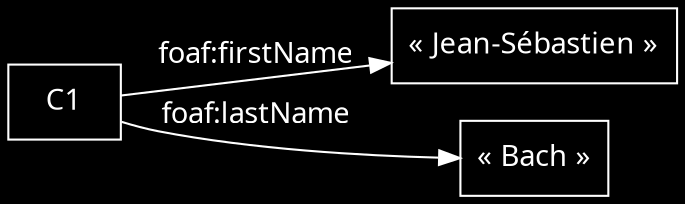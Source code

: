digraph {
    rankdir=LR
    graph [bgcolor=black]
    node [color=white,fontcolor=white,fontname="American Typewriter",shape=box]
    edge [color=white,fontcolor=white,fontname="American Typewriter"]
    

        C1 -> "« Jean-Sébastien »" [label="foaf:firstName"]
    C1 -> "« Bach »" [label="foaf:lastName"]}
